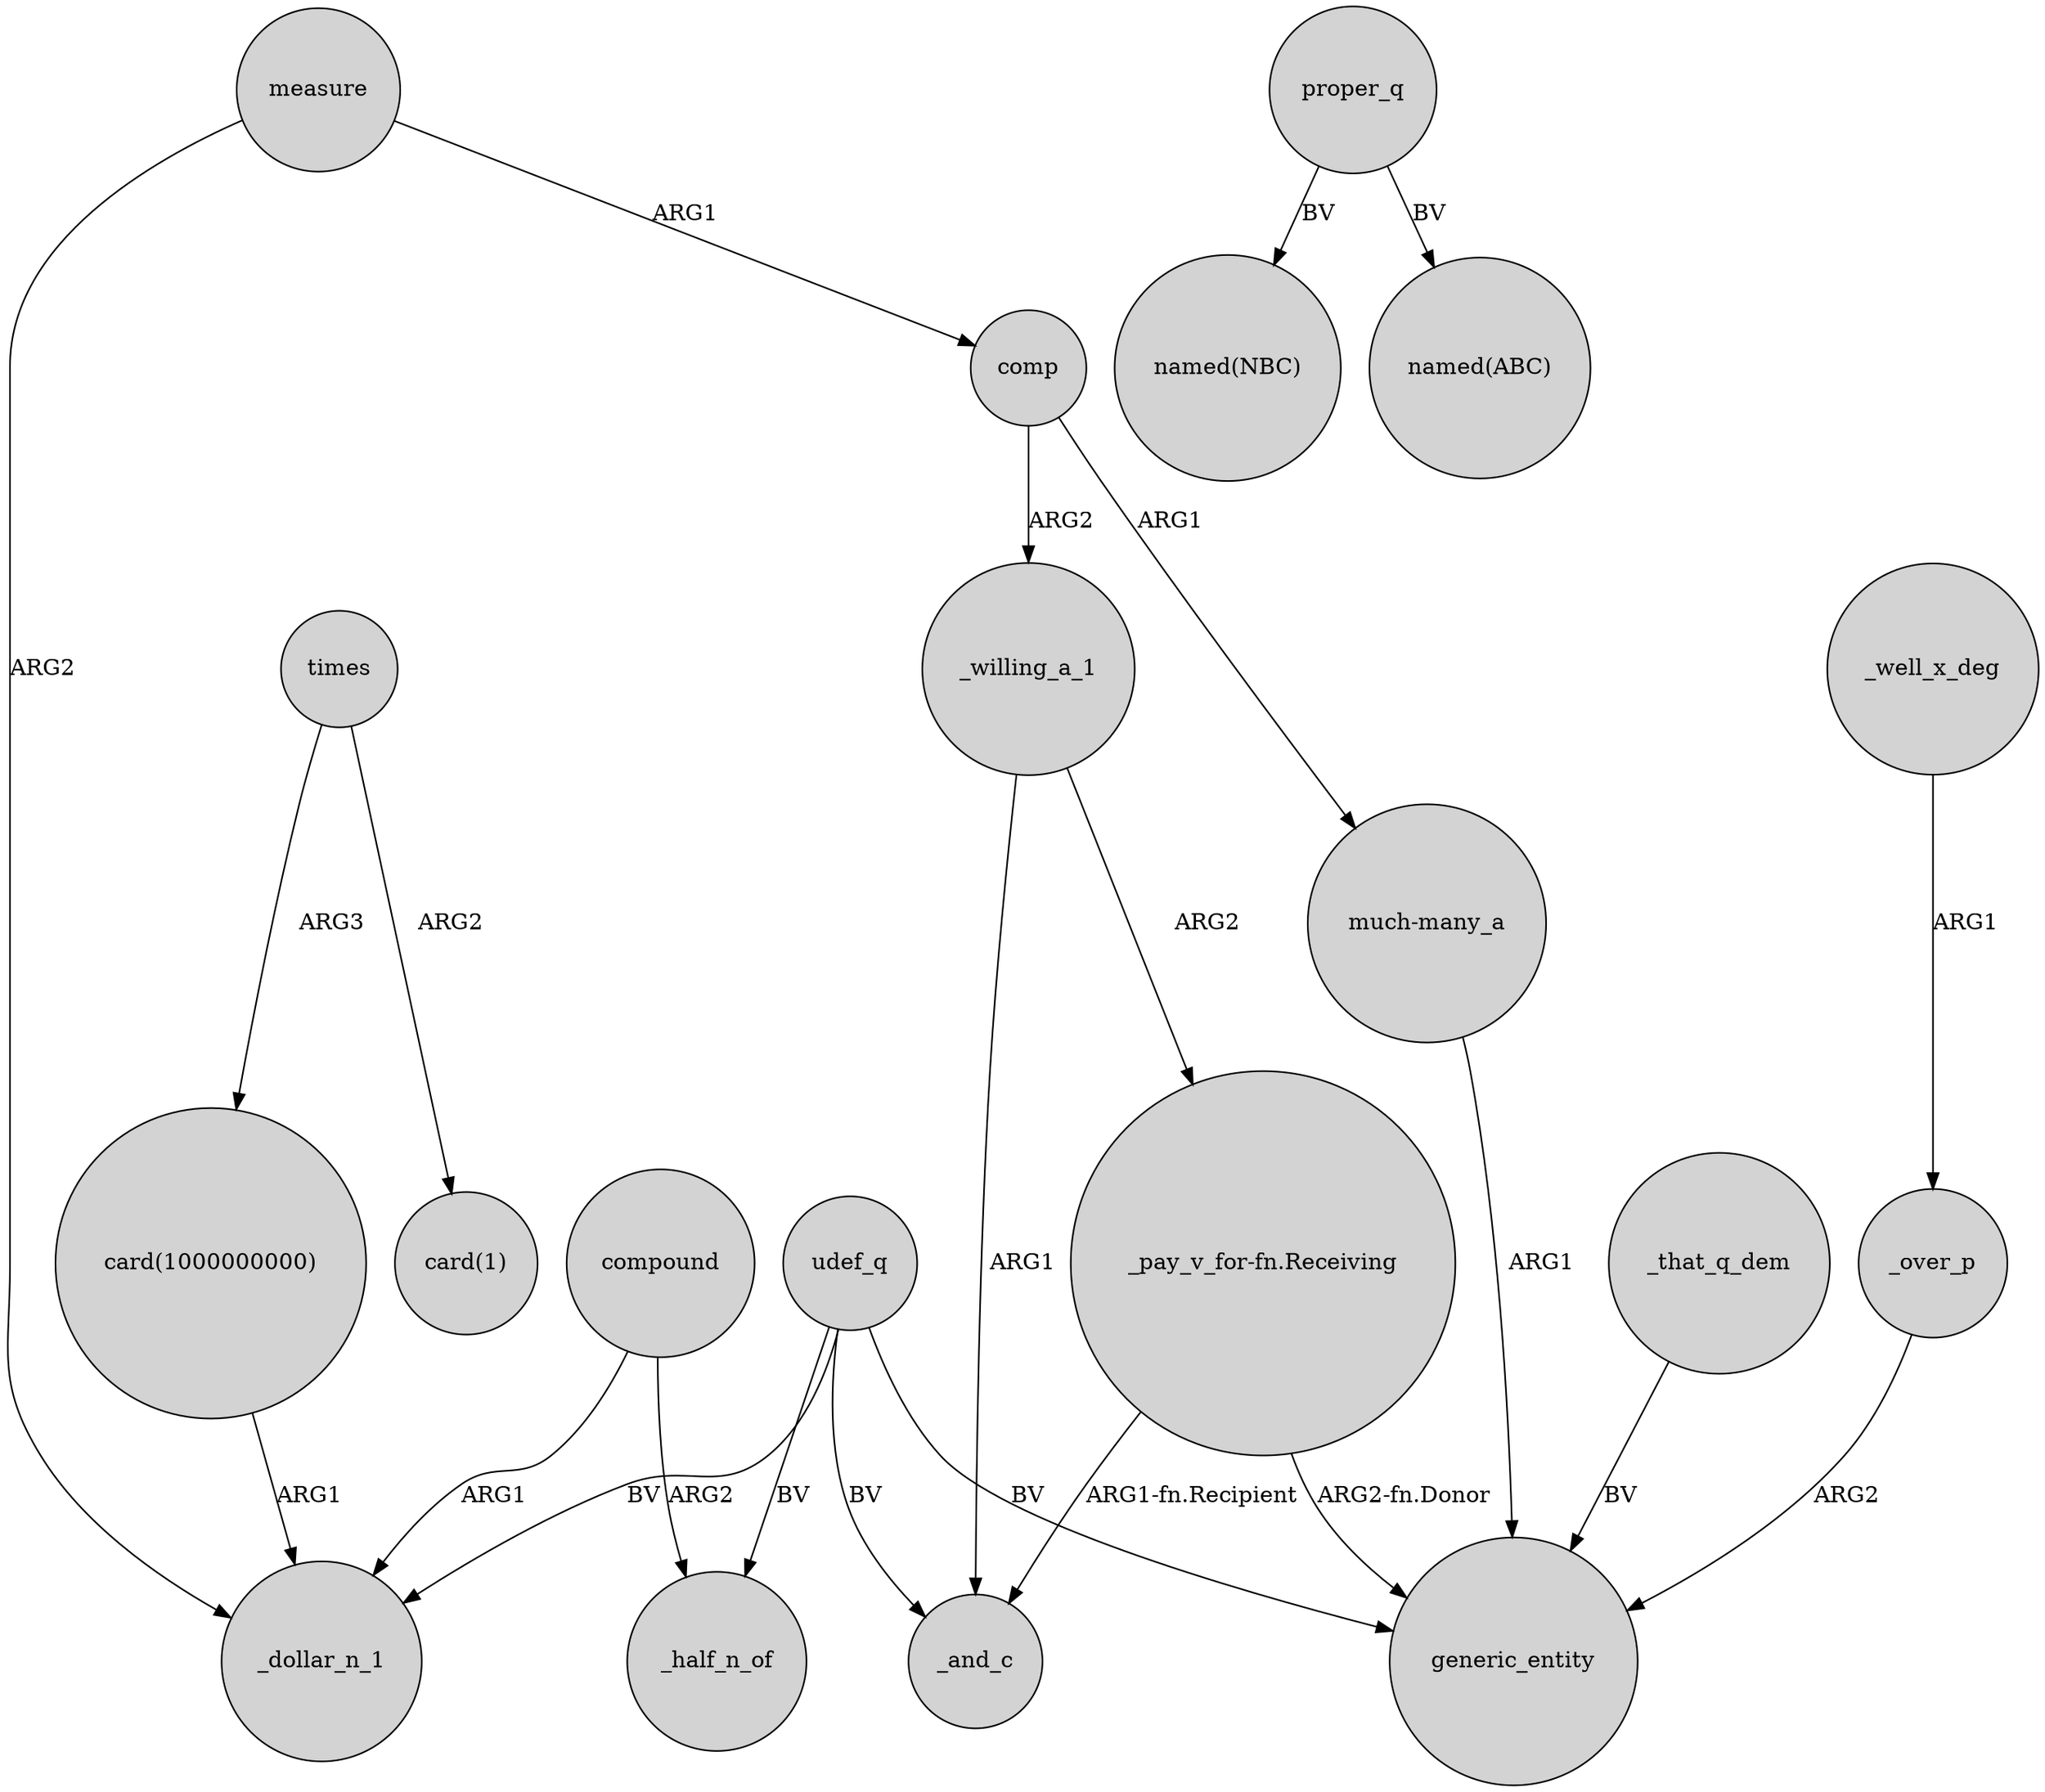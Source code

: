 digraph {
	node [shape=circle style=filled]
	"card(1000000000)" -> _dollar_n_1 [label=ARG1]
	proper_q -> "named(NBC)" [label=BV]
	compound -> _dollar_n_1 [label=ARG1]
	_willing_a_1 -> "_pay_v_for-fn.Receiving" [label=ARG2]
	times -> "card(1)" [label=ARG2]
	_over_p -> generic_entity [label=ARG2]
	udef_q -> _and_c [label=BV]
	times -> "card(1000000000)" [label=ARG3]
	"_pay_v_for-fn.Receiving" -> generic_entity [label="ARG2-fn.Donor"]
	udef_q -> generic_entity [label=BV]
	comp -> "much-many_a" [label=ARG1]
	compound -> _half_n_of [label=ARG2]
	"much-many_a" -> generic_entity [label=ARG1]
	proper_q -> "named(ABC)" [label=BV]
	udef_q -> _dollar_n_1 [label=BV]
	_well_x_deg -> _over_p [label=ARG1]
	_willing_a_1 -> _and_c [label=ARG1]
	udef_q -> _half_n_of [label=BV]
	measure -> comp [label=ARG1]
	measure -> _dollar_n_1 [label=ARG2]
	_that_q_dem -> generic_entity [label=BV]
	"_pay_v_for-fn.Receiving" -> _and_c [label="ARG1-fn.Recipient"]
	comp -> _willing_a_1 [label=ARG2]
}
